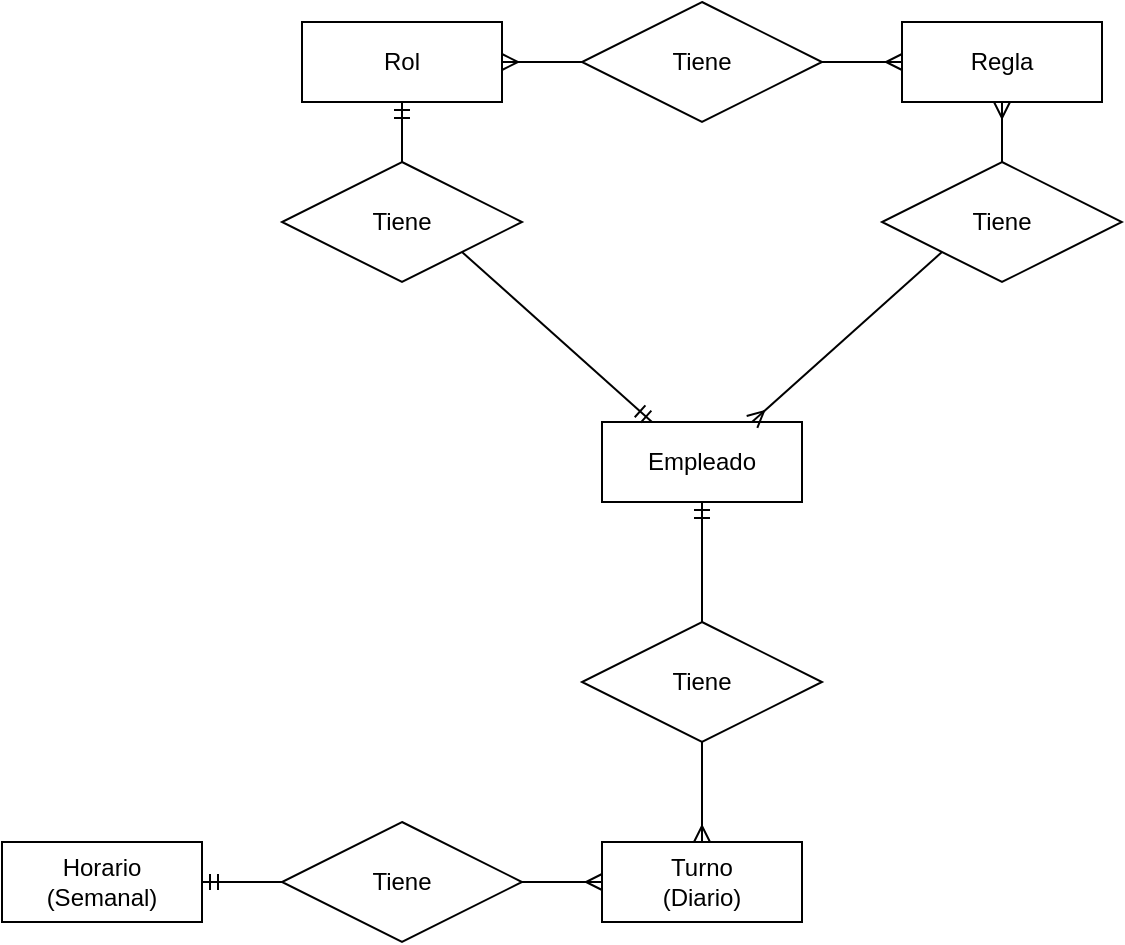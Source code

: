 <mxfile version="24.9.2">
  <diagram id="R2lEEEUBdFMjLlhIrx00" name="Page-1">
    <mxGraphModel dx="1728" dy="643" grid="1" gridSize="10" guides="1" tooltips="1" connect="1" arrows="1" fold="1" page="1" pageScale="1" pageWidth="850" pageHeight="1100" math="0" shadow="0" extFonts="Permanent Marker^https://fonts.googleapis.com/css?family=Permanent+Marker">
      <root>
        <mxCell id="0" />
        <mxCell id="1" parent="0" />
        <mxCell id="5YlTVwUiqm3X43H2KNS8-48" value="Empleado" style="whiteSpace=wrap;html=1;align=center;" vertex="1" parent="1">
          <mxGeometry x="430" y="330" width="100" height="40" as="geometry" />
        </mxCell>
        <mxCell id="5YlTVwUiqm3X43H2KNS8-49" value="Turno&lt;div&gt;(Diario)&lt;/div&gt;" style="whiteSpace=wrap;html=1;align=center;" vertex="1" parent="1">
          <mxGeometry x="430" y="540" width="100" height="40" as="geometry" />
        </mxCell>
        <mxCell id="5YlTVwUiqm3X43H2KNS8-50" value="Tiene" style="shape=rhombus;perimeter=rhombusPerimeter;whiteSpace=wrap;html=1;align=center;" vertex="1" parent="1">
          <mxGeometry x="420" y="430" width="120" height="60" as="geometry" />
        </mxCell>
        <mxCell id="5YlTVwUiqm3X43H2KNS8-51" value="" style="fontSize=12;html=1;endArrow=ERmandOne;rounded=0;entryX=0.5;entryY=1;entryDx=0;entryDy=0;exitX=0.5;exitY=0;exitDx=0;exitDy=0;" edge="1" parent="1" source="5YlTVwUiqm3X43H2KNS8-50" target="5YlTVwUiqm3X43H2KNS8-48">
          <mxGeometry width="100" height="100" relative="1" as="geometry">
            <mxPoint x="685" y="580" as="sourcePoint" />
            <mxPoint x="785" y="480" as="targetPoint" />
          </mxGeometry>
        </mxCell>
        <mxCell id="5YlTVwUiqm3X43H2KNS8-52" value="" style="fontSize=12;html=1;endArrow=ERmany;rounded=0;exitX=0.5;exitY=1;exitDx=0;exitDy=0;entryX=0.5;entryY=0;entryDx=0;entryDy=0;" edge="1" parent="1" source="5YlTVwUiqm3X43H2KNS8-50" target="5YlTVwUiqm3X43H2KNS8-49">
          <mxGeometry width="100" height="100" relative="1" as="geometry">
            <mxPoint x="685" y="580" as="sourcePoint" />
            <mxPoint x="785" y="480" as="targetPoint" />
          </mxGeometry>
        </mxCell>
        <mxCell id="5YlTVwUiqm3X43H2KNS8-53" value="Horario&lt;div&gt;(Semanal)&lt;/div&gt;" style="whiteSpace=wrap;html=1;align=center;" vertex="1" parent="1">
          <mxGeometry x="130" y="540" width="100" height="40" as="geometry" />
        </mxCell>
        <mxCell id="5YlTVwUiqm3X43H2KNS8-54" value="Tiene" style="shape=rhombus;perimeter=rhombusPerimeter;whiteSpace=wrap;html=1;align=center;" vertex="1" parent="1">
          <mxGeometry x="270" y="530" width="120" height="60" as="geometry" />
        </mxCell>
        <mxCell id="5YlTVwUiqm3X43H2KNS8-56" value="" style="fontSize=12;html=1;endArrow=ERmandOne;rounded=0;entryX=1;entryY=0.5;entryDx=0;entryDy=0;exitX=0;exitY=0.5;exitDx=0;exitDy=0;" edge="1" parent="1" source="5YlTVwUiqm3X43H2KNS8-54" target="5YlTVwUiqm3X43H2KNS8-53">
          <mxGeometry width="100" height="100" relative="1" as="geometry">
            <mxPoint x="560" y="410" as="sourcePoint" />
            <mxPoint x="560" y="340" as="targetPoint" />
          </mxGeometry>
        </mxCell>
        <mxCell id="5YlTVwUiqm3X43H2KNS8-57" value="" style="fontSize=12;html=1;endArrow=ERmany;rounded=0;exitX=1;exitY=0.5;exitDx=0;exitDy=0;entryX=0;entryY=0.5;entryDx=0;entryDy=0;" edge="1" parent="1" source="5YlTVwUiqm3X43H2KNS8-54" target="5YlTVwUiqm3X43H2KNS8-49">
          <mxGeometry width="100" height="100" relative="1" as="geometry">
            <mxPoint x="560" y="470" as="sourcePoint" />
            <mxPoint x="560" y="550" as="targetPoint" />
          </mxGeometry>
        </mxCell>
        <mxCell id="5YlTVwUiqm3X43H2KNS8-58" value="Regla" style="whiteSpace=wrap;html=1;align=center;" vertex="1" parent="1">
          <mxGeometry x="580" y="130" width="100" height="40" as="geometry" />
        </mxCell>
        <mxCell id="5YlTVwUiqm3X43H2KNS8-59" value="Tiene" style="shape=rhombus;perimeter=rhombusPerimeter;whiteSpace=wrap;html=1;align=center;" vertex="1" parent="1">
          <mxGeometry x="570" y="200" width="120" height="60" as="geometry" />
        </mxCell>
        <mxCell id="5YlTVwUiqm3X43H2KNS8-60" value="" style="fontSize=12;html=1;endArrow=ERmany;rounded=0;exitX=0;exitY=1;exitDx=0;exitDy=0;entryX=0.75;entryY=0;entryDx=0;entryDy=0;" edge="1" parent="1" source="5YlTVwUiqm3X43H2KNS8-59" target="5YlTVwUiqm3X43H2KNS8-48">
          <mxGeometry width="100" height="100" relative="1" as="geometry">
            <mxPoint x="640" y="280" as="sourcePoint" />
            <mxPoint x="640" y="330" as="targetPoint" />
          </mxGeometry>
        </mxCell>
        <mxCell id="5YlTVwUiqm3X43H2KNS8-61" value="" style="fontSize=12;html=1;endArrow=ERmany;rounded=0;exitX=0.5;exitY=0;exitDx=0;exitDy=0;entryX=0.5;entryY=1;entryDx=0;entryDy=0;" edge="1" parent="1" source="5YlTVwUiqm3X43H2KNS8-59" target="5YlTVwUiqm3X43H2KNS8-58">
          <mxGeometry width="100" height="100" relative="1" as="geometry">
            <mxPoint x="630" y="200" as="sourcePoint" />
            <mxPoint x="580" y="200" as="targetPoint" />
          </mxGeometry>
        </mxCell>
        <mxCell id="5YlTVwUiqm3X43H2KNS8-62" value="Tiene" style="shape=rhombus;perimeter=rhombusPerimeter;whiteSpace=wrap;html=1;align=center;" vertex="1" parent="1">
          <mxGeometry x="270" y="200" width="120" height="60" as="geometry" />
        </mxCell>
        <mxCell id="5YlTVwUiqm3X43H2KNS8-63" value="Rol" style="whiteSpace=wrap;html=1;align=center;" vertex="1" parent="1">
          <mxGeometry x="280" y="130" width="100" height="40" as="geometry" />
        </mxCell>
        <mxCell id="5YlTVwUiqm3X43H2KNS8-64" value="" style="fontSize=12;html=1;endArrow=ERmandOne;rounded=0;entryX=0.25;entryY=0;entryDx=0;entryDy=0;exitX=1;exitY=1;exitDx=0;exitDy=0;" edge="1" parent="1" source="5YlTVwUiqm3X43H2KNS8-62" target="5YlTVwUiqm3X43H2KNS8-48">
          <mxGeometry width="100" height="100" relative="1" as="geometry">
            <mxPoint x="480" y="290" as="sourcePoint" />
            <mxPoint x="590" y="320" as="targetPoint" />
          </mxGeometry>
        </mxCell>
        <mxCell id="5YlTVwUiqm3X43H2KNS8-65" value="" style="fontSize=12;html=1;endArrow=ERmandOne;rounded=0;entryX=0.5;entryY=1;entryDx=0;entryDy=0;exitX=0.5;exitY=0;exitDx=0;exitDy=0;" edge="1" parent="1" source="5YlTVwUiqm3X43H2KNS8-62" target="5YlTVwUiqm3X43H2KNS8-63">
          <mxGeometry width="100" height="100" relative="1" as="geometry">
            <mxPoint x="640" y="180" as="sourcePoint" />
            <mxPoint x="530" y="310" as="targetPoint" />
          </mxGeometry>
        </mxCell>
        <mxCell id="5YlTVwUiqm3X43H2KNS8-66" value="Tiene" style="shape=rhombus;perimeter=rhombusPerimeter;whiteSpace=wrap;html=1;align=center;" vertex="1" parent="1">
          <mxGeometry x="420" y="120" width="120" height="60" as="geometry" />
        </mxCell>
        <mxCell id="5YlTVwUiqm3X43H2KNS8-67" value="" style="fontSize=12;html=1;endArrow=ERmany;rounded=0;exitX=0;exitY=0.5;exitDx=0;exitDy=0;entryX=1;entryY=0.5;entryDx=0;entryDy=0;" edge="1" parent="1" source="5YlTVwUiqm3X43H2KNS8-66" target="5YlTVwUiqm3X43H2KNS8-63">
          <mxGeometry width="100" height="100" relative="1" as="geometry">
            <mxPoint x="540" y="175" as="sourcePoint" />
            <mxPoint x="450" y="260" as="targetPoint" />
          </mxGeometry>
        </mxCell>
        <mxCell id="5YlTVwUiqm3X43H2KNS8-68" value="" style="fontSize=12;html=1;endArrow=ERmany;rounded=0;exitX=1;exitY=0.5;exitDx=0;exitDy=0;entryX=0;entryY=0.5;entryDx=0;entryDy=0;" edge="1" parent="1" source="5YlTVwUiqm3X43H2KNS8-66" target="5YlTVwUiqm3X43H2KNS8-58">
          <mxGeometry width="100" height="100" relative="1" as="geometry">
            <mxPoint x="660" y="210" as="sourcePoint" />
            <mxPoint x="660" y="180" as="targetPoint" />
          </mxGeometry>
        </mxCell>
      </root>
    </mxGraphModel>
  </diagram>
</mxfile>
